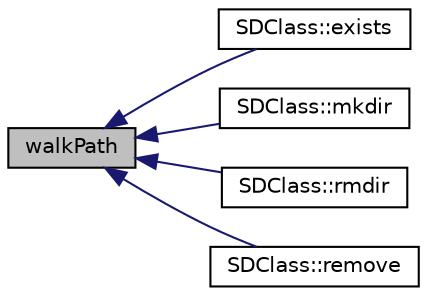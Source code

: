 digraph "walkPath"
{
  edge [fontname="Helvetica",fontsize="10",labelfontname="Helvetica",labelfontsize="10"];
  node [fontname="Helvetica",fontsize="10",shape=record];
  rankdir="LR";
  Node1 [label="walkPath",height=0.2,width=0.4,color="black", fillcolor="grey75", style="filled", fontcolor="black"];
  Node1 -> Node2 [dir="back",color="midnightblue",fontsize="10",style="solid",fontname="Helvetica"];
  Node2 [label="SDClass::exists",height=0.2,width=0.4,color="black", fillcolor="white", style="filled",URL="$class_s_d_class.html#a0d9347b5446756f7f4dee9dd0c93fe5d"];
  Node1 -> Node3 [dir="back",color="midnightblue",fontsize="10",style="solid",fontname="Helvetica"];
  Node3 [label="SDClass::mkdir",height=0.2,width=0.4,color="black", fillcolor="white", style="filled",URL="$class_s_d_class.html#adb5edef260fcd12f2cc1e516d4d3b4a6"];
  Node1 -> Node4 [dir="back",color="midnightblue",fontsize="10",style="solid",fontname="Helvetica"];
  Node4 [label="SDClass::rmdir",height=0.2,width=0.4,color="black", fillcolor="white", style="filled",URL="$class_s_d_class.html#a484b22ac8e9506474a4fc738e6f3d71e"];
  Node1 -> Node5 [dir="back",color="midnightblue",fontsize="10",style="solid",fontname="Helvetica"];
  Node5 [label="SDClass::remove",height=0.2,width=0.4,color="black", fillcolor="white", style="filled",URL="$class_s_d_class.html#a0286f8bb49b66dfc1f7b176af9e6694b"];
}
